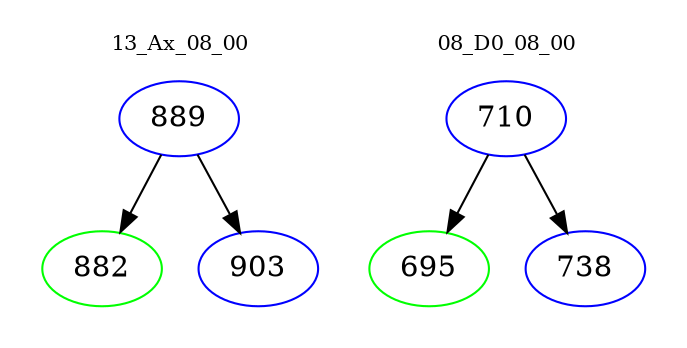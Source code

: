 digraph{
subgraph cluster_0 {
color = white
label = "13_Ax_08_00";
fontsize=10;
T0_889 [label="889", color="blue"]
T0_889 -> T0_882 [color="black"]
T0_882 [label="882", color="green"]
T0_889 -> T0_903 [color="black"]
T0_903 [label="903", color="blue"]
}
subgraph cluster_1 {
color = white
label = "08_D0_08_00";
fontsize=10;
T1_710 [label="710", color="blue"]
T1_710 -> T1_695 [color="black"]
T1_695 [label="695", color="green"]
T1_710 -> T1_738 [color="black"]
T1_738 [label="738", color="blue"]
}
}
